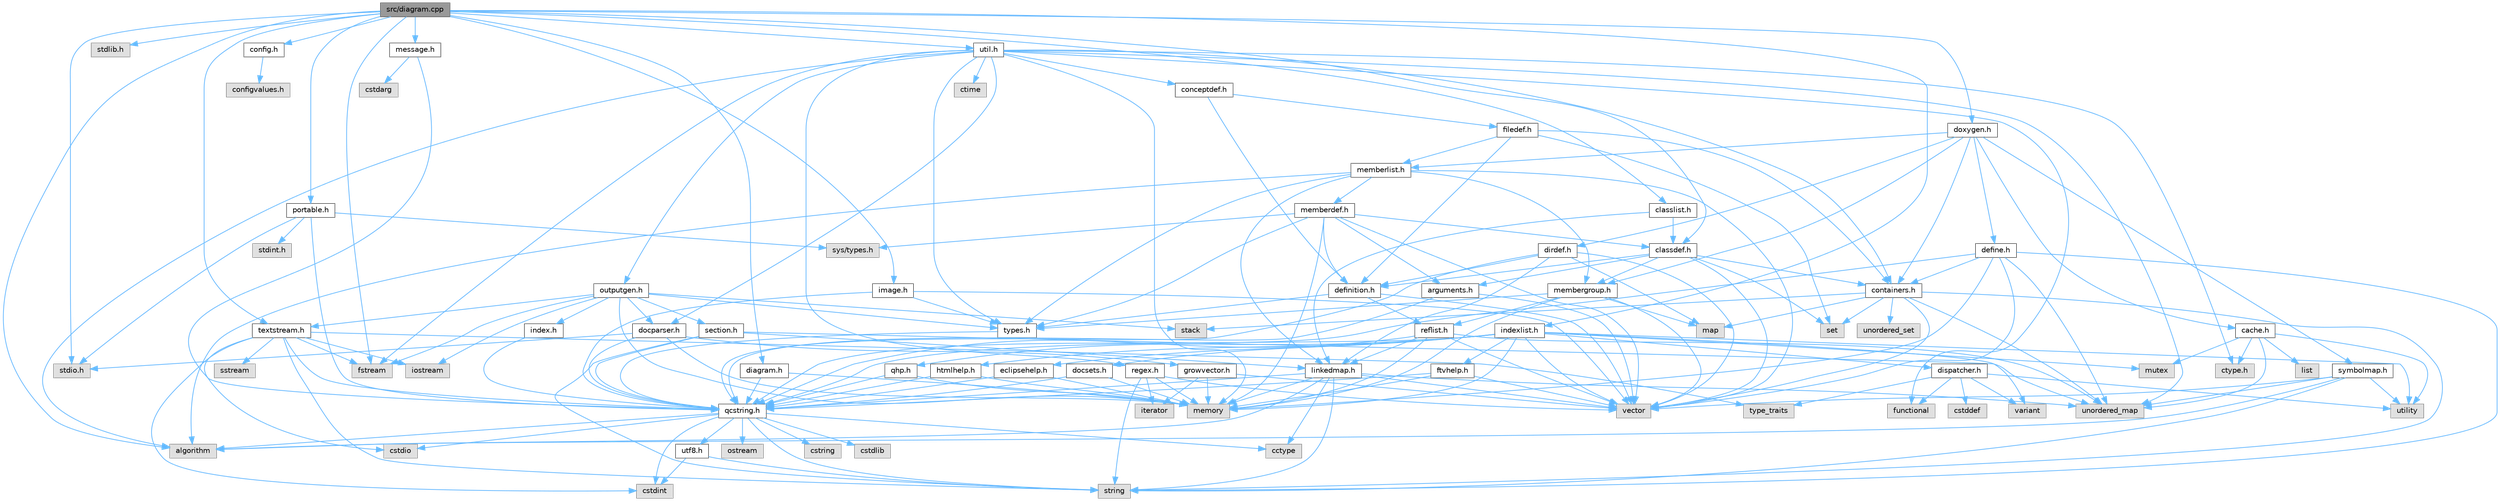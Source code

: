 digraph "src/diagram.cpp"
{
 // INTERACTIVE_SVG=YES
 // LATEX_PDF_SIZE
  bgcolor="transparent";
  edge [fontname=Helvetica,fontsize=10,labelfontname=Helvetica,labelfontsize=10];
  node [fontname=Helvetica,fontsize=10,shape=box,height=0.2,width=0.4];
  Node1 [label="src/diagram.cpp",height=0.2,width=0.4,color="gray40", fillcolor="grey60", style="filled", fontcolor="black",tooltip=" "];
  Node1 -> Node2 [color="steelblue1",style="solid"];
  Node2 [label="stdio.h",height=0.2,width=0.4,color="grey60", fillcolor="#E0E0E0", style="filled",tooltip=" "];
  Node1 -> Node3 [color="steelblue1",style="solid"];
  Node3 [label="stdlib.h",height=0.2,width=0.4,color="grey60", fillcolor="#E0E0E0", style="filled",tooltip=" "];
  Node1 -> Node4 [color="steelblue1",style="solid"];
  Node4 [label="fstream",height=0.2,width=0.4,color="grey60", fillcolor="#E0E0E0", style="filled",tooltip=" "];
  Node1 -> Node5 [color="steelblue1",style="solid"];
  Node5 [label="algorithm",height=0.2,width=0.4,color="grey60", fillcolor="#E0E0E0", style="filled",tooltip=" "];
  Node1 -> Node6 [color="steelblue1",style="solid"];
  Node6 [label="diagram.h",height=0.2,width=0.4,color="grey40", fillcolor="white", style="filled",URL="$d9/d1b/diagram_8h.html",tooltip=" "];
  Node6 -> Node7 [color="steelblue1",style="solid"];
  Node7 [label="memory",height=0.2,width=0.4,color="grey60", fillcolor="#E0E0E0", style="filled",tooltip=" "];
  Node6 -> Node8 [color="steelblue1",style="solid"];
  Node8 [label="qcstring.h",height=0.2,width=0.4,color="grey40", fillcolor="white", style="filled",URL="$d7/d5c/qcstring_8h.html",tooltip=" "];
  Node8 -> Node9 [color="steelblue1",style="solid"];
  Node9 [label="string",height=0.2,width=0.4,color="grey60", fillcolor="#E0E0E0", style="filled",tooltip=" "];
  Node8 -> Node5 [color="steelblue1",style="solid"];
  Node8 -> Node10 [color="steelblue1",style="solid"];
  Node10 [label="cctype",height=0.2,width=0.4,color="grey60", fillcolor="#E0E0E0", style="filled",tooltip=" "];
  Node8 -> Node11 [color="steelblue1",style="solid"];
  Node11 [label="cstring",height=0.2,width=0.4,color="grey60", fillcolor="#E0E0E0", style="filled",tooltip=" "];
  Node8 -> Node12 [color="steelblue1",style="solid"];
  Node12 [label="cstdio",height=0.2,width=0.4,color="grey60", fillcolor="#E0E0E0", style="filled",tooltip=" "];
  Node8 -> Node13 [color="steelblue1",style="solid"];
  Node13 [label="cstdlib",height=0.2,width=0.4,color="grey60", fillcolor="#E0E0E0", style="filled",tooltip=" "];
  Node8 -> Node14 [color="steelblue1",style="solid"];
  Node14 [label="cstdint",height=0.2,width=0.4,color="grey60", fillcolor="#E0E0E0", style="filled",tooltip=" "];
  Node8 -> Node15 [color="steelblue1",style="solid"];
  Node15 [label="ostream",height=0.2,width=0.4,color="grey60", fillcolor="#E0E0E0", style="filled",tooltip=" "];
  Node8 -> Node16 [color="steelblue1",style="solid"];
  Node16 [label="utf8.h",height=0.2,width=0.4,color="grey40", fillcolor="white", style="filled",URL="$db/d7c/utf8_8h.html",tooltip="Various UTF8 related helper functions."];
  Node16 -> Node14 [color="steelblue1",style="solid"];
  Node16 -> Node9 [color="steelblue1",style="solid"];
  Node1 -> Node17 [color="steelblue1",style="solid"];
  Node17 [label="image.h",height=0.2,width=0.4,color="grey40", fillcolor="white", style="filled",URL="$d5/db2/image_8h.html",tooltip=" "];
  Node17 -> Node18 [color="steelblue1",style="solid"];
  Node18 [label="vector",height=0.2,width=0.4,color="grey60", fillcolor="#E0E0E0", style="filled",tooltip=" "];
  Node17 -> Node19 [color="steelblue1",style="solid"];
  Node19 [label="types.h",height=0.2,width=0.4,color="grey40", fillcolor="white", style="filled",URL="$d9/d49/types_8h.html",tooltip="This file contains a number of basic enums and types."];
  Node19 -> Node8 [color="steelblue1",style="solid"];
  Node17 -> Node8 [color="steelblue1",style="solid"];
  Node1 -> Node20 [color="steelblue1",style="solid"];
  Node20 [label="classdef.h",height=0.2,width=0.4,color="grey40", fillcolor="white", style="filled",URL="$d1/da6/classdef_8h.html",tooltip=" "];
  Node20 -> Node18 [color="steelblue1",style="solid"];
  Node20 -> Node21 [color="steelblue1",style="solid"];
  Node21 [label="set",height=0.2,width=0.4,color="grey60", fillcolor="#E0E0E0", style="filled",tooltip=" "];
  Node20 -> Node22 [color="steelblue1",style="solid"];
  Node22 [label="containers.h",height=0.2,width=0.4,color="grey40", fillcolor="white", style="filled",URL="$d5/d75/containers_8h.html",tooltip=" "];
  Node22 -> Node18 [color="steelblue1",style="solid"];
  Node22 -> Node9 [color="steelblue1",style="solid"];
  Node22 -> Node21 [color="steelblue1",style="solid"];
  Node22 -> Node23 [color="steelblue1",style="solid"];
  Node23 [label="map",height=0.2,width=0.4,color="grey60", fillcolor="#E0E0E0", style="filled",tooltip=" "];
  Node22 -> Node24 [color="steelblue1",style="solid"];
  Node24 [label="unordered_set",height=0.2,width=0.4,color="grey60", fillcolor="#E0E0E0", style="filled",tooltip=" "];
  Node22 -> Node25 [color="steelblue1",style="solid"];
  Node25 [label="unordered_map",height=0.2,width=0.4,color="grey60", fillcolor="#E0E0E0", style="filled",tooltip=" "];
  Node22 -> Node26 [color="steelblue1",style="solid"];
  Node26 [label="stack",height=0.2,width=0.4,color="grey60", fillcolor="#E0E0E0", style="filled",tooltip=" "];
  Node20 -> Node27 [color="steelblue1",style="solid"];
  Node27 [label="definition.h",height=0.2,width=0.4,color="grey40", fillcolor="white", style="filled",URL="$df/da1/definition_8h.html",tooltip=" "];
  Node27 -> Node18 [color="steelblue1",style="solid"];
  Node27 -> Node19 [color="steelblue1",style="solid"];
  Node27 -> Node28 [color="steelblue1",style="solid"];
  Node28 [label="reflist.h",height=0.2,width=0.4,color="grey40", fillcolor="white", style="filled",URL="$d1/d02/reflist_8h.html",tooltip=" "];
  Node28 -> Node18 [color="steelblue1",style="solid"];
  Node28 -> Node25 [color="steelblue1",style="solid"];
  Node28 -> Node7 [color="steelblue1",style="solid"];
  Node28 -> Node8 [color="steelblue1",style="solid"];
  Node28 -> Node29 [color="steelblue1",style="solid"];
  Node29 [label="linkedmap.h",height=0.2,width=0.4,color="grey40", fillcolor="white", style="filled",URL="$da/de1/linkedmap_8h.html",tooltip=" "];
  Node29 -> Node25 [color="steelblue1",style="solid"];
  Node29 -> Node18 [color="steelblue1",style="solid"];
  Node29 -> Node7 [color="steelblue1",style="solid"];
  Node29 -> Node9 [color="steelblue1",style="solid"];
  Node29 -> Node5 [color="steelblue1",style="solid"];
  Node29 -> Node10 [color="steelblue1",style="solid"];
  Node29 -> Node8 [color="steelblue1",style="solid"];
  Node20 -> Node30 [color="steelblue1",style="solid"];
  Node30 [label="arguments.h",height=0.2,width=0.4,color="grey40", fillcolor="white", style="filled",URL="$df/d9b/arguments_8h.html",tooltip=" "];
  Node30 -> Node18 [color="steelblue1",style="solid"];
  Node30 -> Node8 [color="steelblue1",style="solid"];
  Node20 -> Node31 [color="steelblue1",style="solid"];
  Node31 [label="membergroup.h",height=0.2,width=0.4,color="grey40", fillcolor="white", style="filled",URL="$d9/d11/membergroup_8h.html",tooltip=" "];
  Node31 -> Node18 [color="steelblue1",style="solid"];
  Node31 -> Node23 [color="steelblue1",style="solid"];
  Node31 -> Node7 [color="steelblue1",style="solid"];
  Node31 -> Node19 [color="steelblue1",style="solid"];
  Node31 -> Node28 [color="steelblue1",style="solid"];
  Node1 -> Node32 [color="steelblue1",style="solid"];
  Node32 [label="config.h",height=0.2,width=0.4,color="grey40", fillcolor="white", style="filled",URL="$db/d16/config_8h.html",tooltip=" "];
  Node32 -> Node33 [color="steelblue1",style="solid"];
  Node33 [label="configvalues.h",height=0.2,width=0.4,color="grey60", fillcolor="#E0E0E0", style="filled",tooltip=" "];
  Node1 -> Node34 [color="steelblue1",style="solid"];
  Node34 [label="message.h",height=0.2,width=0.4,color="grey40", fillcolor="white", style="filled",URL="$d2/d0d/message_8h.html",tooltip=" "];
  Node34 -> Node35 [color="steelblue1",style="solid"];
  Node35 [label="cstdarg",height=0.2,width=0.4,color="grey60", fillcolor="#E0E0E0", style="filled",tooltip=" "];
  Node34 -> Node8 [color="steelblue1",style="solid"];
  Node1 -> Node36 [color="steelblue1",style="solid"];
  Node36 [label="util.h",height=0.2,width=0.4,color="grey40", fillcolor="white", style="filled",URL="$d8/d3c/util_8h.html",tooltip="A bunch of utility functions."];
  Node36 -> Node7 [color="steelblue1",style="solid"];
  Node36 -> Node25 [color="steelblue1",style="solid"];
  Node36 -> Node5 [color="steelblue1",style="solid"];
  Node36 -> Node37 [color="steelblue1",style="solid"];
  Node37 [label="functional",height=0.2,width=0.4,color="grey60", fillcolor="#E0E0E0", style="filled",tooltip=" "];
  Node36 -> Node4 [color="steelblue1",style="solid"];
  Node36 -> Node38 [color="steelblue1",style="solid"];
  Node38 [label="ctime",height=0.2,width=0.4,color="grey60", fillcolor="#E0E0E0", style="filled",tooltip=" "];
  Node36 -> Node39 [color="steelblue1",style="solid"];
  Node39 [label="ctype.h",height=0.2,width=0.4,color="grey60", fillcolor="#E0E0E0", style="filled",tooltip=" "];
  Node36 -> Node19 [color="steelblue1",style="solid"];
  Node36 -> Node40 [color="steelblue1",style="solid"];
  Node40 [label="docparser.h",height=0.2,width=0.4,color="grey40", fillcolor="white", style="filled",URL="$de/d9c/docparser_8h.html",tooltip=" "];
  Node40 -> Node2 [color="steelblue1",style="solid"];
  Node40 -> Node7 [color="steelblue1",style="solid"];
  Node40 -> Node8 [color="steelblue1",style="solid"];
  Node40 -> Node41 [color="steelblue1",style="solid"];
  Node41 [label="growvector.h",height=0.2,width=0.4,color="grey40", fillcolor="white", style="filled",URL="$d7/d50/growvector_8h.html",tooltip=" "];
  Node41 -> Node18 [color="steelblue1",style="solid"];
  Node41 -> Node7 [color="steelblue1",style="solid"];
  Node41 -> Node42 [color="steelblue1",style="solid"];
  Node42 [label="iterator",height=0.2,width=0.4,color="grey60", fillcolor="#E0E0E0", style="filled",tooltip=" "];
  Node36 -> Node22 [color="steelblue1",style="solid"];
  Node36 -> Node43 [color="steelblue1",style="solid"];
  Node43 [label="outputgen.h",height=0.2,width=0.4,color="grey40", fillcolor="white", style="filled",URL="$df/d06/outputgen_8h.html",tooltip=" "];
  Node43 -> Node7 [color="steelblue1",style="solid"];
  Node43 -> Node26 [color="steelblue1",style="solid"];
  Node43 -> Node44 [color="steelblue1",style="solid"];
  Node44 [label="iostream",height=0.2,width=0.4,color="grey60", fillcolor="#E0E0E0", style="filled",tooltip=" "];
  Node43 -> Node4 [color="steelblue1",style="solid"];
  Node43 -> Node19 [color="steelblue1",style="solid"];
  Node43 -> Node45 [color="steelblue1",style="solid"];
  Node45 [label="index.h",height=0.2,width=0.4,color="grey40", fillcolor="white", style="filled",URL="$d1/db5/index_8h.html",tooltip=" "];
  Node45 -> Node8 [color="steelblue1",style="solid"];
  Node43 -> Node46 [color="steelblue1",style="solid"];
  Node46 [label="section.h",height=0.2,width=0.4,color="grey40", fillcolor="white", style="filled",URL="$d1/d2a/section_8h.html",tooltip=" "];
  Node46 -> Node9 [color="steelblue1",style="solid"];
  Node46 -> Node25 [color="steelblue1",style="solid"];
  Node46 -> Node8 [color="steelblue1",style="solid"];
  Node46 -> Node29 [color="steelblue1",style="solid"];
  Node43 -> Node47 [color="steelblue1",style="solid"];
  Node47 [label="textstream.h",height=0.2,width=0.4,color="grey40", fillcolor="white", style="filled",URL="$d4/d7d/textstream_8h.html",tooltip=" "];
  Node47 -> Node9 [color="steelblue1",style="solid"];
  Node47 -> Node44 [color="steelblue1",style="solid"];
  Node47 -> Node48 [color="steelblue1",style="solid"];
  Node48 [label="sstream",height=0.2,width=0.4,color="grey60", fillcolor="#E0E0E0", style="filled",tooltip=" "];
  Node47 -> Node14 [color="steelblue1",style="solid"];
  Node47 -> Node12 [color="steelblue1",style="solid"];
  Node47 -> Node4 [color="steelblue1",style="solid"];
  Node47 -> Node49 [color="steelblue1",style="solid"];
  Node49 [label="type_traits",height=0.2,width=0.4,color="grey60", fillcolor="#E0E0E0", style="filled",tooltip=" "];
  Node47 -> Node8 [color="steelblue1",style="solid"];
  Node43 -> Node40 [color="steelblue1",style="solid"];
  Node36 -> Node50 [color="steelblue1",style="solid"];
  Node50 [label="regex.h",height=0.2,width=0.4,color="grey40", fillcolor="white", style="filled",URL="$d1/d21/regex_8h.html",tooltip=" "];
  Node50 -> Node7 [color="steelblue1",style="solid"];
  Node50 -> Node9 [color="steelblue1",style="solid"];
  Node50 -> Node18 [color="steelblue1",style="solid"];
  Node50 -> Node42 [color="steelblue1",style="solid"];
  Node36 -> Node51 [color="steelblue1",style="solid"];
  Node51 [label="conceptdef.h",height=0.2,width=0.4,color="grey40", fillcolor="white", style="filled",URL="$da/df1/conceptdef_8h.html",tooltip=" "];
  Node51 -> Node27 [color="steelblue1",style="solid"];
  Node51 -> Node52 [color="steelblue1",style="solid"];
  Node52 [label="filedef.h",height=0.2,width=0.4,color="grey40", fillcolor="white", style="filled",URL="$d4/d3a/filedef_8h.html",tooltip=" "];
  Node52 -> Node21 [color="steelblue1",style="solid"];
  Node52 -> Node27 [color="steelblue1",style="solid"];
  Node52 -> Node53 [color="steelblue1",style="solid"];
  Node53 [label="memberlist.h",height=0.2,width=0.4,color="grey40", fillcolor="white", style="filled",URL="$dd/d78/memberlist_8h.html",tooltip=" "];
  Node53 -> Node18 [color="steelblue1",style="solid"];
  Node53 -> Node5 [color="steelblue1",style="solid"];
  Node53 -> Node54 [color="steelblue1",style="solid"];
  Node54 [label="memberdef.h",height=0.2,width=0.4,color="grey40", fillcolor="white", style="filled",URL="$d4/d46/memberdef_8h.html",tooltip=" "];
  Node54 -> Node18 [color="steelblue1",style="solid"];
  Node54 -> Node7 [color="steelblue1",style="solid"];
  Node54 -> Node55 [color="steelblue1",style="solid"];
  Node55 [label="sys/types.h",height=0.2,width=0.4,color="grey60", fillcolor="#E0E0E0", style="filled",tooltip=" "];
  Node54 -> Node19 [color="steelblue1",style="solid"];
  Node54 -> Node27 [color="steelblue1",style="solid"];
  Node54 -> Node30 [color="steelblue1",style="solid"];
  Node54 -> Node20 [color="steelblue1",style="solid"];
  Node53 -> Node29 [color="steelblue1",style="solid"];
  Node53 -> Node19 [color="steelblue1",style="solid"];
  Node53 -> Node31 [color="steelblue1",style="solid"];
  Node52 -> Node22 [color="steelblue1",style="solid"];
  Node1 -> Node56 [color="steelblue1",style="solid"];
  Node56 [label="doxygen.h",height=0.2,width=0.4,color="grey40", fillcolor="white", style="filled",URL="$d1/da1/doxygen_8h.html",tooltip=" "];
  Node56 -> Node22 [color="steelblue1",style="solid"];
  Node56 -> Node31 [color="steelblue1",style="solid"];
  Node56 -> Node57 [color="steelblue1",style="solid"];
  Node57 [label="dirdef.h",height=0.2,width=0.4,color="grey40", fillcolor="white", style="filled",URL="$d6/d15/dirdef_8h.html",tooltip=" "];
  Node57 -> Node18 [color="steelblue1",style="solid"];
  Node57 -> Node23 [color="steelblue1",style="solid"];
  Node57 -> Node8 [color="steelblue1",style="solid"];
  Node57 -> Node29 [color="steelblue1",style="solid"];
  Node57 -> Node27 [color="steelblue1",style="solid"];
  Node56 -> Node53 [color="steelblue1",style="solid"];
  Node56 -> Node58 [color="steelblue1",style="solid"];
  Node58 [label="define.h",height=0.2,width=0.4,color="grey40", fillcolor="white", style="filled",URL="$df/d67/define_8h.html",tooltip=" "];
  Node58 -> Node18 [color="steelblue1",style="solid"];
  Node58 -> Node7 [color="steelblue1",style="solid"];
  Node58 -> Node9 [color="steelblue1",style="solid"];
  Node58 -> Node25 [color="steelblue1",style="solid"];
  Node58 -> Node8 [color="steelblue1",style="solid"];
  Node58 -> Node22 [color="steelblue1",style="solid"];
  Node56 -> Node59 [color="steelblue1",style="solid"];
  Node59 [label="cache.h",height=0.2,width=0.4,color="grey40", fillcolor="white", style="filled",URL="$d3/d26/cache_8h.html",tooltip=" "];
  Node59 -> Node60 [color="steelblue1",style="solid"];
  Node60 [label="list",height=0.2,width=0.4,color="grey60", fillcolor="#E0E0E0", style="filled",tooltip=" "];
  Node59 -> Node25 [color="steelblue1",style="solid"];
  Node59 -> Node61 [color="steelblue1",style="solid"];
  Node61 [label="mutex",height=0.2,width=0.4,color="grey60", fillcolor="#E0E0E0", style="filled",tooltip=" "];
  Node59 -> Node62 [color="steelblue1",style="solid"];
  Node62 [label="utility",height=0.2,width=0.4,color="grey60", fillcolor="#E0E0E0", style="filled",tooltip=" "];
  Node59 -> Node39 [color="steelblue1",style="solid"];
  Node56 -> Node63 [color="steelblue1",style="solid"];
  Node63 [label="symbolmap.h",height=0.2,width=0.4,color="grey40", fillcolor="white", style="filled",URL="$d7/ddd/symbolmap_8h.html",tooltip=" "];
  Node63 -> Node5 [color="steelblue1",style="solid"];
  Node63 -> Node25 [color="steelblue1",style="solid"];
  Node63 -> Node18 [color="steelblue1",style="solid"];
  Node63 -> Node9 [color="steelblue1",style="solid"];
  Node63 -> Node62 [color="steelblue1",style="solid"];
  Node1 -> Node64 [color="steelblue1",style="solid"];
  Node64 [label="portable.h",height=0.2,width=0.4,color="grey40", fillcolor="white", style="filled",URL="$d2/de2/portable_8h.html",tooltip="Portable versions of functions that are platform dependent."];
  Node64 -> Node2 [color="steelblue1",style="solid"];
  Node64 -> Node55 [color="steelblue1",style="solid"];
  Node64 -> Node65 [color="steelblue1",style="solid"];
  Node65 [label="stdint.h",height=0.2,width=0.4,color="grey60", fillcolor="#E0E0E0", style="filled",tooltip=" "];
  Node64 -> Node8 [color="steelblue1",style="solid"];
  Node1 -> Node66 [color="steelblue1",style="solid"];
  Node66 [label="indexlist.h",height=0.2,width=0.4,color="grey40", fillcolor="white", style="filled",URL="$d5/d61/indexlist_8h.html",tooltip=" "];
  Node66 -> Node62 [color="steelblue1",style="solid"];
  Node66 -> Node18 [color="steelblue1",style="solid"];
  Node66 -> Node7 [color="steelblue1",style="solid"];
  Node66 -> Node61 [color="steelblue1",style="solid"];
  Node66 -> Node67 [color="steelblue1",style="solid"];
  Node67 [label="variant",height=0.2,width=0.4,color="grey60", fillcolor="#E0E0E0", style="filled",tooltip=" "];
  Node66 -> Node8 [color="steelblue1",style="solid"];
  Node66 -> Node68 [color="steelblue1",style="solid"];
  Node68 [label="dispatcher.h",height=0.2,width=0.4,color="grey40", fillcolor="white", style="filled",URL="$da/d73/dispatcher_8h.html",tooltip=" "];
  Node68 -> Node69 [color="steelblue1",style="solid"];
  Node69 [label="cstddef",height=0.2,width=0.4,color="grey60", fillcolor="#E0E0E0", style="filled",tooltip=" "];
  Node68 -> Node62 [color="steelblue1",style="solid"];
  Node68 -> Node37 [color="steelblue1",style="solid"];
  Node68 -> Node67 [color="steelblue1",style="solid"];
  Node68 -> Node49 [color="steelblue1",style="solid"];
  Node66 -> Node70 [color="steelblue1",style="solid"];
  Node70 [label="docsets.h",height=0.2,width=0.4,color="grey40", fillcolor="white", style="filled",URL="$d1/db2/docsets_8h.html",tooltip=" "];
  Node70 -> Node7 [color="steelblue1",style="solid"];
  Node70 -> Node8 [color="steelblue1",style="solid"];
  Node66 -> Node71 [color="steelblue1",style="solid"];
  Node71 [label="eclipsehelp.h",height=0.2,width=0.4,color="grey40", fillcolor="white", style="filled",URL="$db/d9e/eclipsehelp_8h.html",tooltip=" "];
  Node71 -> Node7 [color="steelblue1",style="solid"];
  Node71 -> Node8 [color="steelblue1",style="solid"];
  Node66 -> Node72 [color="steelblue1",style="solid"];
  Node72 [label="ftvhelp.h",height=0.2,width=0.4,color="grey40", fillcolor="white", style="filled",URL="$d2/d4a/ftvhelp_8h.html",tooltip=" "];
  Node72 -> Node7 [color="steelblue1",style="solid"];
  Node72 -> Node18 [color="steelblue1",style="solid"];
  Node72 -> Node8 [color="steelblue1",style="solid"];
  Node66 -> Node73 [color="steelblue1",style="solid"];
  Node73 [label="htmlhelp.h",height=0.2,width=0.4,color="grey40", fillcolor="white", style="filled",URL="$d8/dc3/htmlhelp_8h.html",tooltip=" "];
  Node73 -> Node7 [color="steelblue1",style="solid"];
  Node73 -> Node8 [color="steelblue1",style="solid"];
  Node66 -> Node74 [color="steelblue1",style="solid"];
  Node74 [label="qhp.h",height=0.2,width=0.4,color="grey40", fillcolor="white", style="filled",URL="$dc/d20/qhp_8h.html",tooltip=" "];
  Node74 -> Node7 [color="steelblue1",style="solid"];
  Node74 -> Node8 [color="steelblue1",style="solid"];
  Node1 -> Node75 [color="steelblue1",style="solid"];
  Node75 [label="classlist.h",height=0.2,width=0.4,color="grey40", fillcolor="white", style="filled",URL="$d2/df8/classlist_8h.html",tooltip=" "];
  Node75 -> Node29 [color="steelblue1",style="solid"];
  Node75 -> Node20 [color="steelblue1",style="solid"];
  Node1 -> Node47 [color="steelblue1",style="solid"];
}
